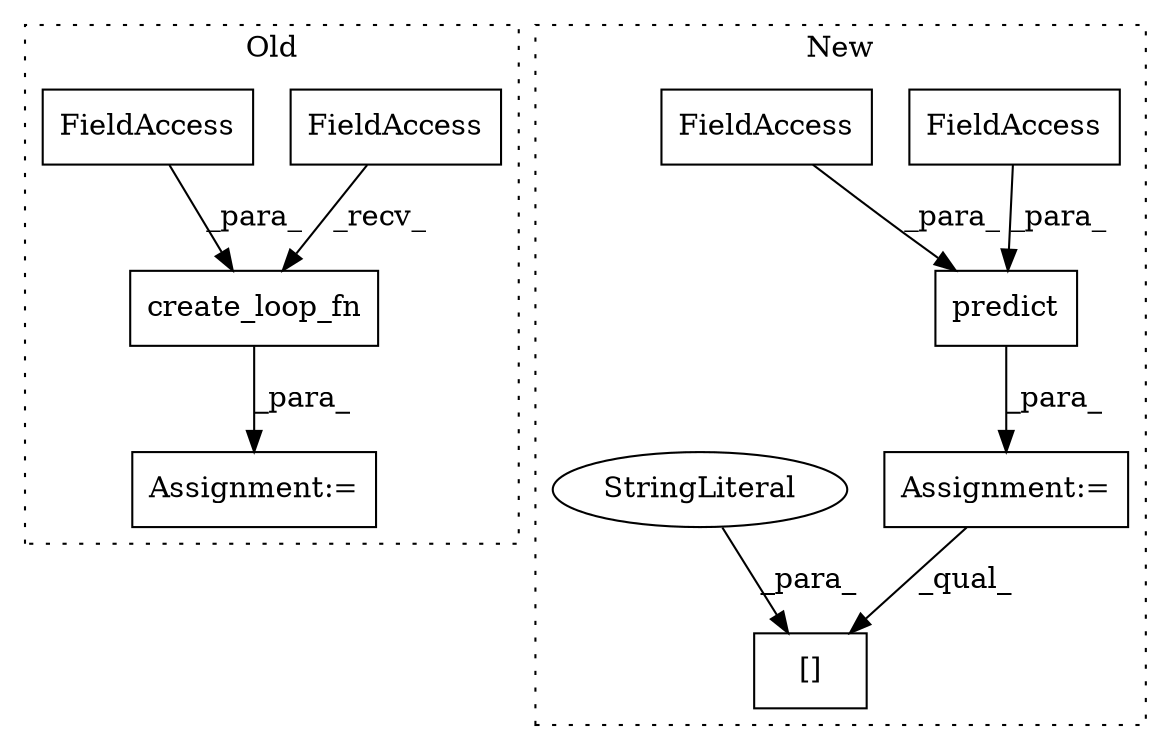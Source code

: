 digraph G {
subgraph cluster0 {
1 [label="create_loop_fn" a="32" s="10286,10313" l="15,1" shape="box"];
3 [label="FieldAccess" a="22" s="10274" l="11" shape="box"];
4 [label="FieldAccess" a="22" s="10301" l="12" shape="box"];
10 [label="Assignment:=" a="7" s="10273" l="1" shape="box"];
label = "Old";
style="dotted";
}
subgraph cluster1 {
2 [label="[]" a="2" s="10074,10095" l="8,1" shape="box"];
5 [label="predict" a="32" s="10019,10060" l="8,1" shape="box"];
6 [label="FieldAccess" a="22" s="10027" l="12" shape="box"];
7 [label="FieldAccess" a="22" s="10040" l="12" shape="box"];
8 [label="StringLiteral" a="45" s="10082" l="13" shape="ellipse"];
9 [label="Assignment:=" a="7" s="10012" l="1" shape="box"];
label = "New";
style="dotted";
}
1 -> 10 [label="_para_"];
3 -> 1 [label="_recv_"];
4 -> 1 [label="_para_"];
5 -> 9 [label="_para_"];
6 -> 5 [label="_para_"];
7 -> 5 [label="_para_"];
8 -> 2 [label="_para_"];
9 -> 2 [label="_qual_"];
}